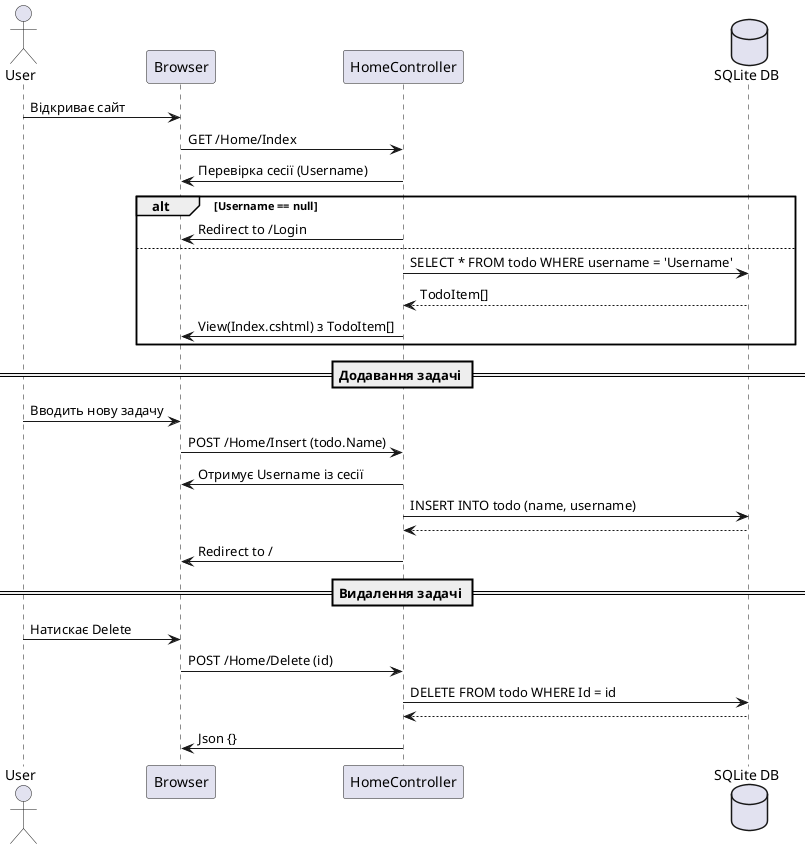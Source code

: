 @startuml
actor User
participant "Browser" as Browser
participant "HomeController" as Controller
database "SQLite DB" as Database

User -> Browser : Відкриває сайт
Browser -> Controller : GET /Home/Index
Controller -> Browser : Перевірка сесії (Username)
alt Username == null
    Controller -> Browser : Redirect to /Login
else
    Controller -> Database : SELECT * FROM todo WHERE username = 'Username'
    Database --> Controller : TodoItem[]
    Controller -> Browser : View(Index.cshtml) з TodoItem[]
end


== Додавання задачі ==

User -> Browser : Вводить нову задачу
Browser -> Controller : POST /Home/Insert (todo.Name)
Controller -> Browser : Отримує Username із сесії
Controller -> Database : INSERT INTO todo (name, username)
Database --> Controller
Controller -> Browser : Redirect to /

== Видалення задачі ==

User -> Browser : Натискає Delete
Browser -> Controller : POST /Home/Delete (id)
Controller -> Database : DELETE FROM todo WHERE Id = id
Database --> Controller
Controller -> Browser : Json {}
@enduml
